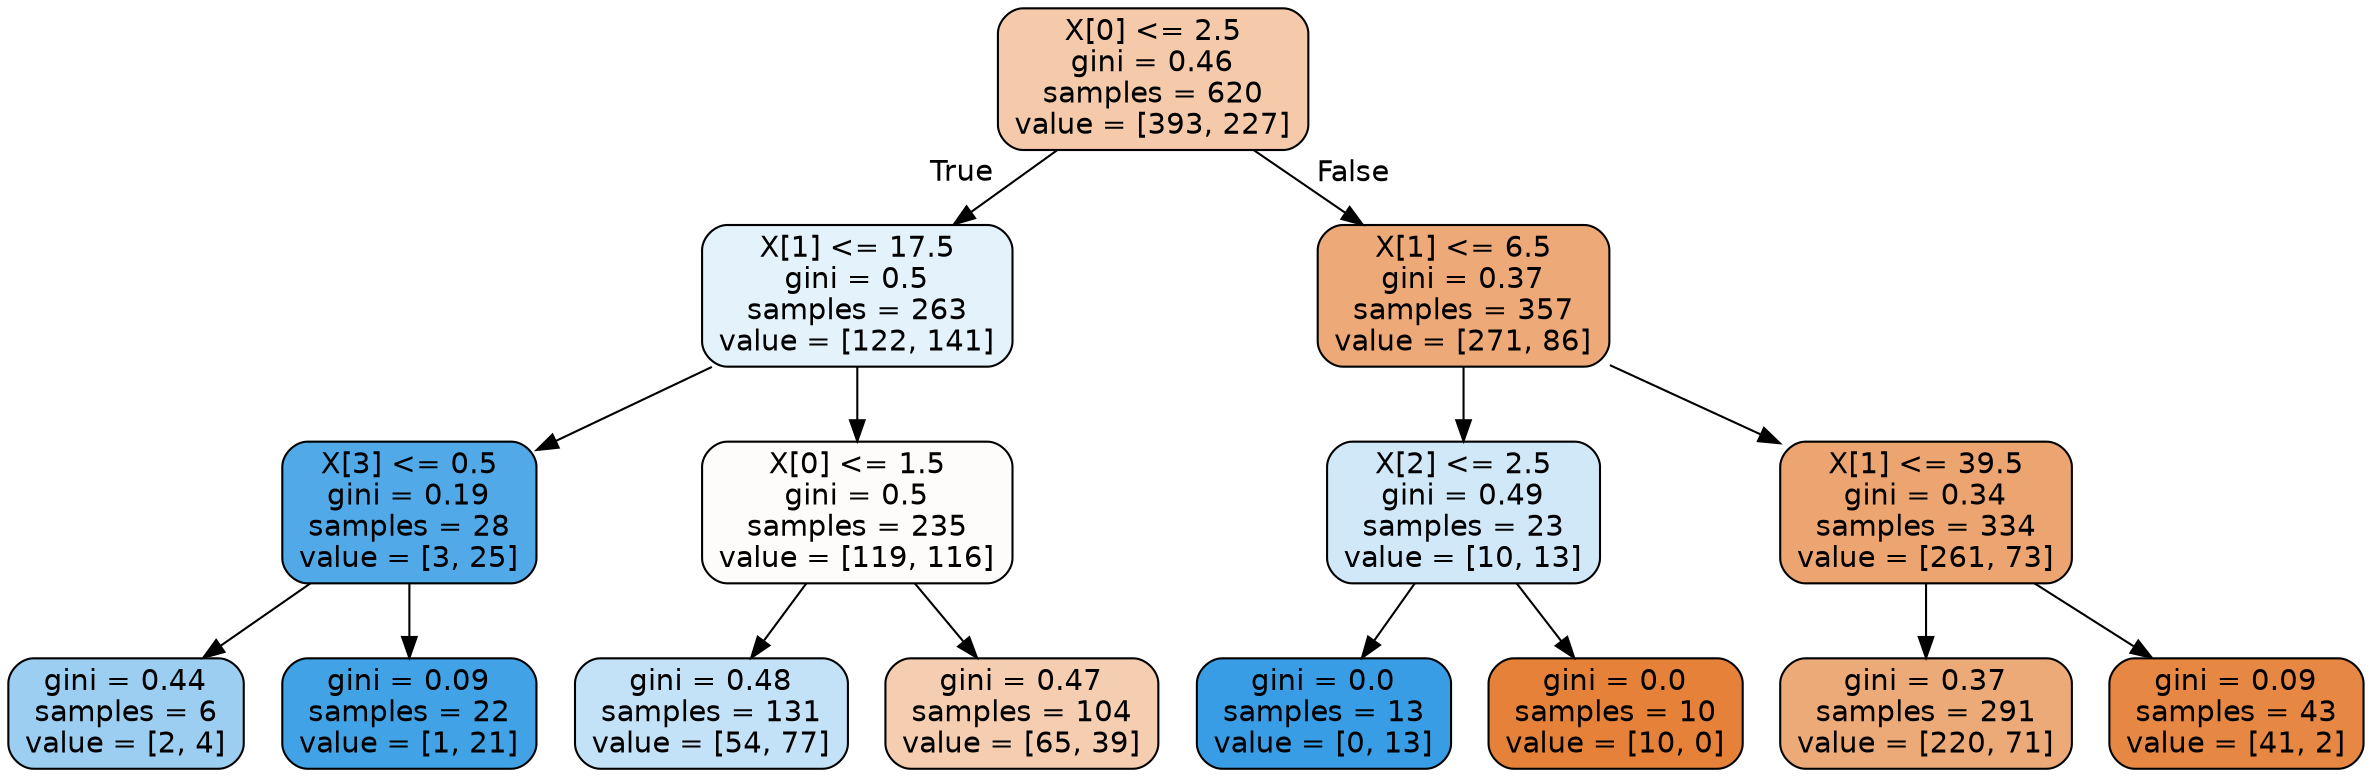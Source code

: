 digraph Tree {
node [shape=box, style="filled, rounded", color="black", fontname=helvetica] ;
edge [fontname=helvetica] ;
0 [label="X[0] <= 2.5\ngini = 0.46\nsamples = 620\nvalue = [393, 227]", fillcolor="#f4caab"] ;
1 [label="X[1] <= 17.5\ngini = 0.5\nsamples = 263\nvalue = [122, 141]", fillcolor="#e4f2fb"] ;
0 -> 1 [labeldistance=2.5, labelangle=45, headlabel="True"] ;
2 [label="X[3] <= 0.5\ngini = 0.19\nsamples = 28\nvalue = [3, 25]", fillcolor="#51a9e8"] ;
1 -> 2 ;
3 [label="gini = 0.44\nsamples = 6\nvalue = [2, 4]", fillcolor="#9ccef2"] ;
2 -> 3 ;
4 [label="gini = 0.09\nsamples = 22\nvalue = [1, 21]", fillcolor="#42a2e6"] ;
2 -> 4 ;
5 [label="X[0] <= 1.5\ngini = 0.5\nsamples = 235\nvalue = [119, 116]", fillcolor="#fefcfa"] ;
1 -> 5 ;
6 [label="gini = 0.48\nsamples = 131\nvalue = [54, 77]", fillcolor="#c4e2f7"] ;
5 -> 6 ;
7 [label="gini = 0.47\nsamples = 104\nvalue = [65, 39]", fillcolor="#f5cdb0"] ;
5 -> 7 ;
8 [label="X[1] <= 6.5\ngini = 0.37\nsamples = 357\nvalue = [271, 86]", fillcolor="#eda978"] ;
0 -> 8 [labeldistance=2.5, labelangle=-45, headlabel="False"] ;
9 [label="X[2] <= 2.5\ngini = 0.49\nsamples = 23\nvalue = [10, 13]", fillcolor="#d1e8f9"] ;
8 -> 9 ;
10 [label="gini = 0.0\nsamples = 13\nvalue = [0, 13]", fillcolor="#399de5"] ;
9 -> 10 ;
11 [label="gini = 0.0\nsamples = 10\nvalue = [10, 0]", fillcolor="#e58139"] ;
9 -> 11 ;
12 [label="X[1] <= 39.5\ngini = 0.34\nsamples = 334\nvalue = [261, 73]", fillcolor="#eca470"] ;
8 -> 12 ;
13 [label="gini = 0.37\nsamples = 291\nvalue = [220, 71]", fillcolor="#edaa79"] ;
12 -> 13 ;
14 [label="gini = 0.09\nsamples = 43\nvalue = [41, 2]", fillcolor="#e68743"] ;
12 -> 14 ;
}